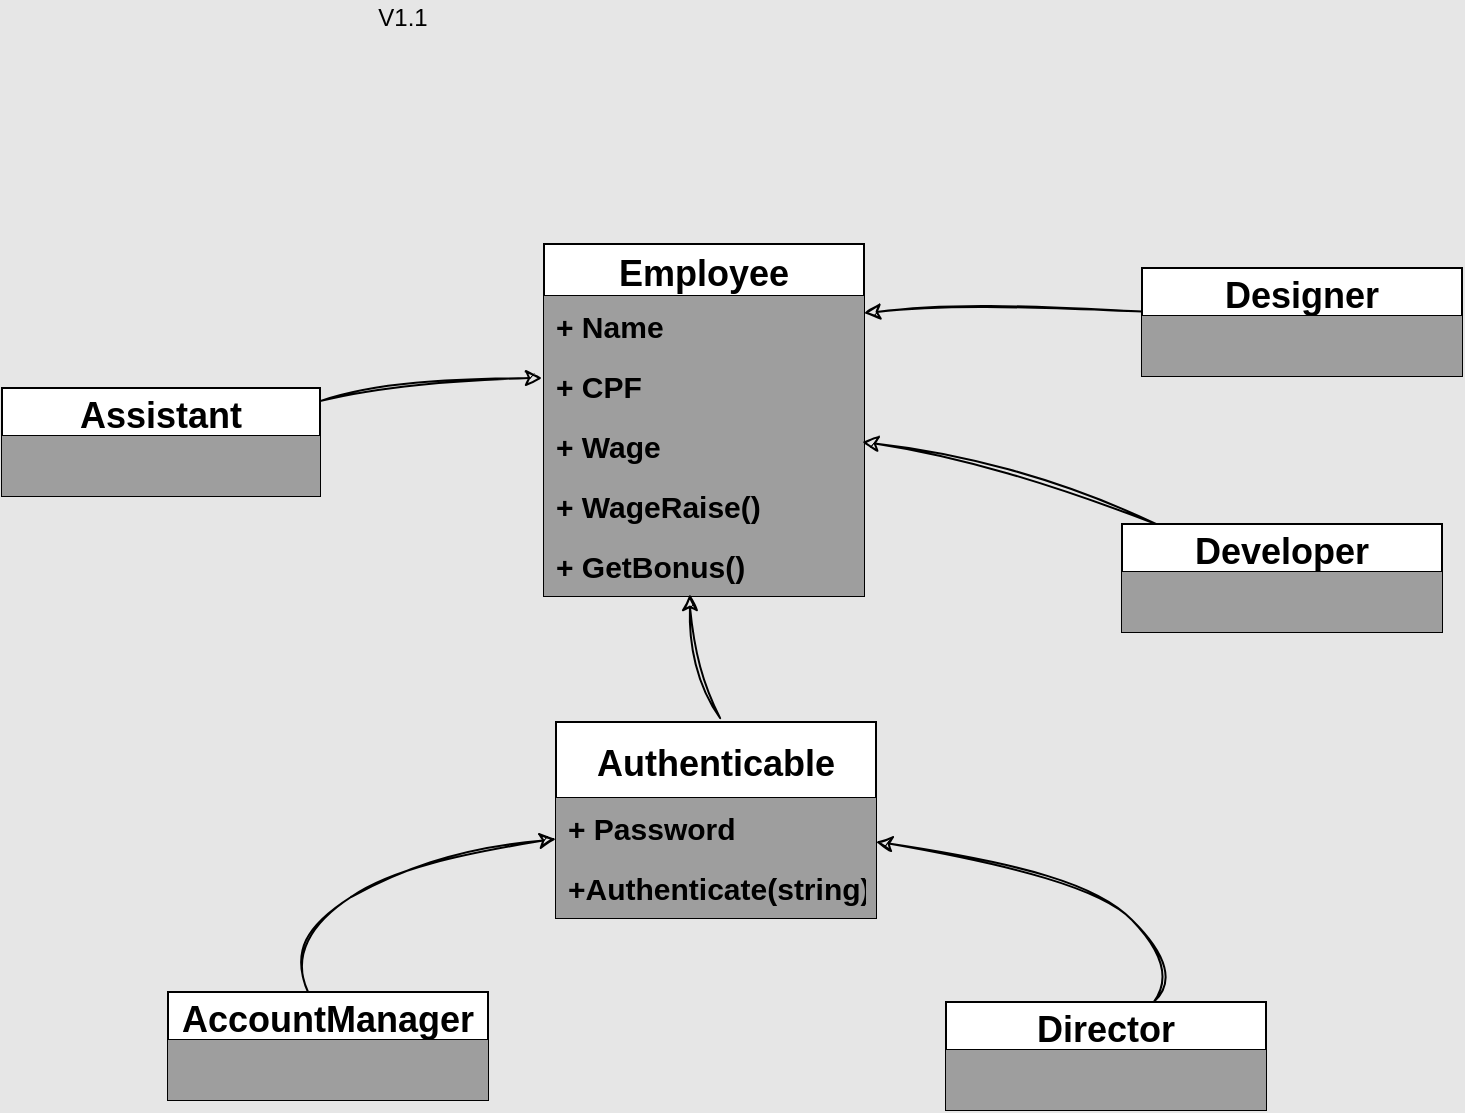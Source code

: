 <mxfile>
    <diagram id="HWN8LB-xHzLTgMJsBf7P" name="Page-1">
        <mxGraphModel dx="1027" dy="550" grid="0" gridSize="10" guides="0" tooltips="1" connect="0" arrows="0" fold="1" page="1" pageScale="1" pageWidth="850" pageHeight="1100" background="#E6E6E6" math="0" shadow="0">
            <root>
                <mxCell id="0"/>
                <mxCell id="1" parent="0"/>
                <mxCell id="2" value="Employee" style="swimlane;fontStyle=1;childLayout=stackLayout;horizontal=1;startSize=26;horizontalStack=0;resizeParent=1;resizeParentMax=0;resizeLast=0;collapsible=1;marginBottom=0;align=center;fontSize=18;labelBackgroundColor=none;swimlaneLine=1;separatorColor=none;connectable=1;allowArrows=1;glass=0;" parent="1" vertex="1">
                    <mxGeometry x="364" y="130" width="160" height="176" as="geometry"/>
                </mxCell>
                <mxCell id="3" value="+ Name&#10;" style="text;strokeColor=none;fillColor=#9E9E9E;spacingLeft=4;spacingRight=4;overflow=hidden;rotatable=0;points=[[0,0.5],[1,0.5]];portConstraint=eastwest;fontSize=15;fontStyle=1;labelBackgroundColor=none;imageAspect=0;" parent="2" vertex="1">
                    <mxGeometry y="26" width="160" height="30" as="geometry"/>
                </mxCell>
                <mxCell id="4" value="+ CPF" style="text;strokeColor=none;fillColor=#9E9E9E;spacingLeft=4;spacingRight=4;overflow=hidden;rotatable=0;points=[[0,0.5],[1,0.5]];portConstraint=eastwest;fontSize=15;fontStyle=1;labelBackgroundColor=none;imageAspect=0;" parent="2" vertex="1">
                    <mxGeometry y="56" width="160" height="30" as="geometry"/>
                </mxCell>
                <object label="+ Wage" placeholders="1" tre="" id="5">
                    <mxCell style="text;strokeColor=none;fillColor=#9E9E9E;spacingLeft=4;spacingRight=4;overflow=hidden;rotatable=0;points=[[0,0.5],[1,0.5]];portConstraint=eastwest;fontSize=15;fontStyle=1;labelBackgroundColor=none;imageAspect=0;" parent="2" vertex="1">
                        <mxGeometry y="86" width="160" height="30" as="geometry"/>
                    </mxCell>
                </object>
                <mxCell id="8" value="+ WageRaise()" style="text;strokeColor=none;fillColor=#9E9E9E;spacingLeft=4;spacingRight=4;overflow=hidden;rotatable=0;points=[[0,0.5],[1,0.5]];portConstraint=eastwest;fontSize=15;fontStyle=1;labelBackgroundColor=none;imageAspect=0;" parent="2" vertex="1">
                    <mxGeometry y="116" width="160" height="30" as="geometry"/>
                </mxCell>
                <mxCell id="7" value="+ GetBonus()" style="text;strokeColor=none;fillColor=#9E9E9E;spacingLeft=4;spacingRight=4;overflow=hidden;rotatable=0;points=[[0,0.5],[1,0.5]];portConstraint=eastwest;fontSize=15;fontStyle=1;labelBackgroundColor=none;imageAspect=0;" parent="2" vertex="1">
                    <mxGeometry y="146" width="160" height="30" as="geometry"/>
                </mxCell>
                <mxCell id="10" value="Designer" style="swimlane;fontStyle=1;childLayout=stackLayout;horizontal=1;startSize=24;horizontalStack=0;resizeParent=1;resizeParentMax=0;resizeLast=0;collapsible=1;marginBottom=0;align=center;fontSize=18;labelBackgroundColor=none;swimlaneLine=1;separatorColor=none;connectable=1;allowArrows=1;glass=0;" parent="1" vertex="1">
                    <mxGeometry x="663" y="142" width="160" height="54" as="geometry"/>
                </mxCell>
                <mxCell id="15" value="" style="text;strokeColor=none;fillColor=#9E9E9E;spacingLeft=4;spacingRight=4;overflow=hidden;rotatable=0;points=[[0,0.5],[1,0.5]];portConstraint=eastwest;fontSize=15;fontStyle=1;labelBackgroundColor=none;imageAspect=0;" parent="10" vertex="1">
                    <mxGeometry y="24" width="160" height="30" as="geometry"/>
                </mxCell>
                <mxCell id="17" value="AccountManager" style="swimlane;fontStyle=1;childLayout=stackLayout;horizontal=1;startSize=24;horizontalStack=0;resizeParent=1;resizeParentMax=0;resizeLast=0;collapsible=1;marginBottom=0;align=center;fontSize=18;labelBackgroundColor=none;swimlaneLine=1;separatorColor=none;connectable=1;allowArrows=1;glass=0;" parent="1" vertex="1">
                    <mxGeometry x="176" y="504" width="160" height="54" as="geometry"/>
                </mxCell>
                <mxCell id="18" value="" style="text;strokeColor=none;fillColor=#9E9E9E;spacingLeft=4;spacingRight=4;overflow=hidden;rotatable=0;points=[[0,0.5],[1,0.5]];portConstraint=eastwest;fontSize=15;fontStyle=1;labelBackgroundColor=none;imageAspect=0;" parent="17" vertex="1">
                    <mxGeometry y="24" width="160" height="30" as="geometry"/>
                </mxCell>
                <mxCell id="20" value="Developer" style="swimlane;fontStyle=1;childLayout=stackLayout;horizontal=1;startSize=24;horizontalStack=0;resizeParent=1;resizeParentMax=0;resizeLast=0;collapsible=1;marginBottom=0;align=center;fontSize=18;labelBackgroundColor=none;swimlaneLine=1;separatorColor=none;connectable=1;allowArrows=1;glass=0;" parent="1" vertex="1">
                    <mxGeometry x="653" y="270" width="160" height="54" as="geometry"/>
                </mxCell>
                <mxCell id="21" value="" style="text;strokeColor=none;fillColor=#9E9E9E;spacingLeft=4;spacingRight=4;overflow=hidden;rotatable=0;points=[[0,0.5],[1,0.5]];portConstraint=eastwest;fontSize=15;fontStyle=1;labelBackgroundColor=none;imageAspect=0;" parent="20" vertex="1">
                    <mxGeometry y="24" width="160" height="30" as="geometry"/>
                </mxCell>
                <mxCell id="22" value="Assistant" style="swimlane;fontStyle=1;childLayout=stackLayout;horizontal=1;startSize=24;horizontalStack=0;resizeParent=1;resizeParentMax=0;resizeLast=0;collapsible=1;marginBottom=0;align=center;fontSize=18;labelBackgroundColor=none;swimlaneLine=1;separatorColor=none;connectable=1;allowArrows=1;glass=0;" parent="1" vertex="1">
                    <mxGeometry x="93" y="202" width="159" height="54" as="geometry"/>
                </mxCell>
                <mxCell id="23" value="" style="text;strokeColor=none;fillColor=#9E9E9E;spacingLeft=4;spacingRight=4;overflow=hidden;rotatable=0;points=[[0,0.5],[1,0.5]];portConstraint=eastwest;fontSize=15;fontStyle=1;labelBackgroundColor=none;imageAspect=0;" parent="22" vertex="1">
                    <mxGeometry y="24" width="159" height="30" as="geometry"/>
                </mxCell>
                <mxCell id="29" value="Director" style="swimlane;fontStyle=1;childLayout=stackLayout;horizontal=1;startSize=24;horizontalStack=0;resizeParent=1;resizeParentMax=0;resizeLast=0;collapsible=1;marginBottom=0;align=center;fontSize=18;labelBackgroundColor=none;swimlaneLine=1;separatorColor=none;connectable=1;allowArrows=1;glass=0;" parent="1" vertex="1">
                    <mxGeometry x="565" y="509" width="160" height="54" as="geometry">
                        <mxRectangle x="641" y="237" width="173" height="26" as="alternateBounds"/>
                    </mxGeometry>
                </mxCell>
                <mxCell id="30" value="" style="text;strokeColor=none;fillColor=#9E9E9E;spacingLeft=4;spacingRight=4;overflow=hidden;rotatable=0;points=[[0,0.5],[1,0.5]];portConstraint=eastwest;fontSize=15;fontStyle=1;labelBackgroundColor=none;imageAspect=0;" parent="29" vertex="1">
                    <mxGeometry y="24" width="160" height="30" as="geometry"/>
                </mxCell>
                <mxCell id="39" value="Authenticable" style="swimlane;fontStyle=1;childLayout=stackLayout;horizontal=1;startSize=38;horizontalStack=0;resizeParent=1;resizeParentMax=0;resizeLast=0;collapsible=1;marginBottom=0;align=center;fontSize=18;labelBackgroundColor=none;swimlaneLine=1;separatorColor=none;connectable=1;allowArrows=1;glass=0;" vertex="1" parent="1">
                    <mxGeometry x="370" y="369" width="160" height="98" as="geometry">
                        <mxRectangle x="641" y="237" width="173" height="26" as="alternateBounds"/>
                    </mxGeometry>
                </mxCell>
                <mxCell id="40" value="+ Password" style="text;strokeColor=none;fillColor=#9E9E9E;spacingLeft=4;spacingRight=4;overflow=hidden;rotatable=0;points=[[0,0.5],[1,0.5]];portConstraint=eastwest;fontSize=15;fontStyle=1;labelBackgroundColor=none;imageAspect=0;" vertex="1" parent="39">
                    <mxGeometry y="38" width="160" height="30" as="geometry"/>
                </mxCell>
                <mxCell id="52" value="+Authenticate(string)" style="text;strokeColor=none;fillColor=#9E9E9E;spacingLeft=4;spacingRight=4;overflow=hidden;rotatable=0;points=[[0,0.5],[1,0.5]];portConstraint=eastwest;fontSize=15;fontStyle=1;labelBackgroundColor=none;imageAspect=0;" vertex="1" parent="39">
                    <mxGeometry y="68" width="160" height="30" as="geometry"/>
                </mxCell>
                <mxCell id="49" value="" style="curved=1;endArrow=classic;html=1;sketch=1;" edge="1" parent="1" source="29" target="39">
                    <mxGeometry width="50" height="50" relative="1" as="geometry">
                        <mxPoint x="659" y="509" as="sourcePoint"/>
                        <mxPoint x="551" y="443" as="targetPoint"/>
                        <Array as="points">
                            <mxPoint x="683" y="493"/>
                            <mxPoint x="633" y="443"/>
                        </Array>
                    </mxGeometry>
                </mxCell>
                <mxCell id="50" value="" style="curved=1;endArrow=classic;html=1;sketch=1;" edge="1" parent="1" source="17" target="39">
                    <mxGeometry width="50" height="50" relative="1" as="geometry">
                        <mxPoint x="334.86" y="502" as="sourcePoint"/>
                        <mxPoint x="364" y="436" as="targetPoint"/>
                        <Array as="points">
                            <mxPoint x="236" y="477"/>
                            <mxPoint x="299" y="436"/>
                        </Array>
                    </mxGeometry>
                </mxCell>
                <mxCell id="51" value="" style="curved=1;endArrow=classic;html=1;sketch=1;exitX=0.513;exitY=-0.02;exitDx=0;exitDy=0;exitPerimeter=0;entryX=0.456;entryY=0.967;entryDx=0;entryDy=0;entryPerimeter=0;" edge="1" parent="1" source="39" target="7">
                    <mxGeometry width="50" height="50" relative="1" as="geometry">
                        <mxPoint x="226.357" y="406.62" as="sourcePoint"/>
                        <mxPoint x="380" y="326" as="targetPoint"/>
                        <Array as="points">
                            <mxPoint x="437" y="342"/>
                        </Array>
                    </mxGeometry>
                </mxCell>
                <mxCell id="54" value="" style="curved=1;endArrow=classic;html=1;sketch=1;" edge="1" parent="1" source="10" target="3">
                    <mxGeometry width="50" height="50" relative="1" as="geometry">
                        <mxPoint x="670.86" y="242" as="sourcePoint"/>
                        <mxPoint x="527" y="176" as="targetPoint"/>
                        <Array as="points">
                            <mxPoint x="591" y="159"/>
                        </Array>
                    </mxGeometry>
                </mxCell>
                <mxCell id="55" value="" style="curved=1;endArrow=classic;html=1;sketch=1;entryX=0.994;entryY=0.433;entryDx=0;entryDy=0;entryPerimeter=0;" edge="1" parent="1" source="20" target="5">
                    <mxGeometry width="50" height="50" relative="1" as="geometry">
                        <mxPoint x="665" y="237" as="sourcePoint"/>
                        <mxPoint x="526" y="242.469" as="targetPoint"/>
                        <Array as="points">
                            <mxPoint x="593" y="237"/>
                        </Array>
                    </mxGeometry>
                </mxCell>
                <mxCell id="56" value="" style="curved=1;endArrow=classic;html=1;sketch=1;entryX=-0.006;entryY=0.367;entryDx=0;entryDy=0;entryPerimeter=0;" edge="1" parent="1" source="22" target="4">
                    <mxGeometry width="50" height="50" relative="1" as="geometry">
                        <mxPoint x="314.96" y="300.01" as="sourcePoint"/>
                        <mxPoint x="168.0" y="259" as="targetPoint"/>
                        <Array as="points">
                            <mxPoint x="297" y="197"/>
                        </Array>
                    </mxGeometry>
                </mxCell>
                <mxCell id="59" value="V1.1" style="text;html=1;align=center;verticalAlign=middle;resizable=0;points=[];autosize=1;strokeColor=none;fillColor=none;" vertex="1" parent="1">
                    <mxGeometry x="275" y="8" width="35" height="18" as="geometry"/>
                </mxCell>
            </root>
        </mxGraphModel>
    </diagram>
</mxfile>
